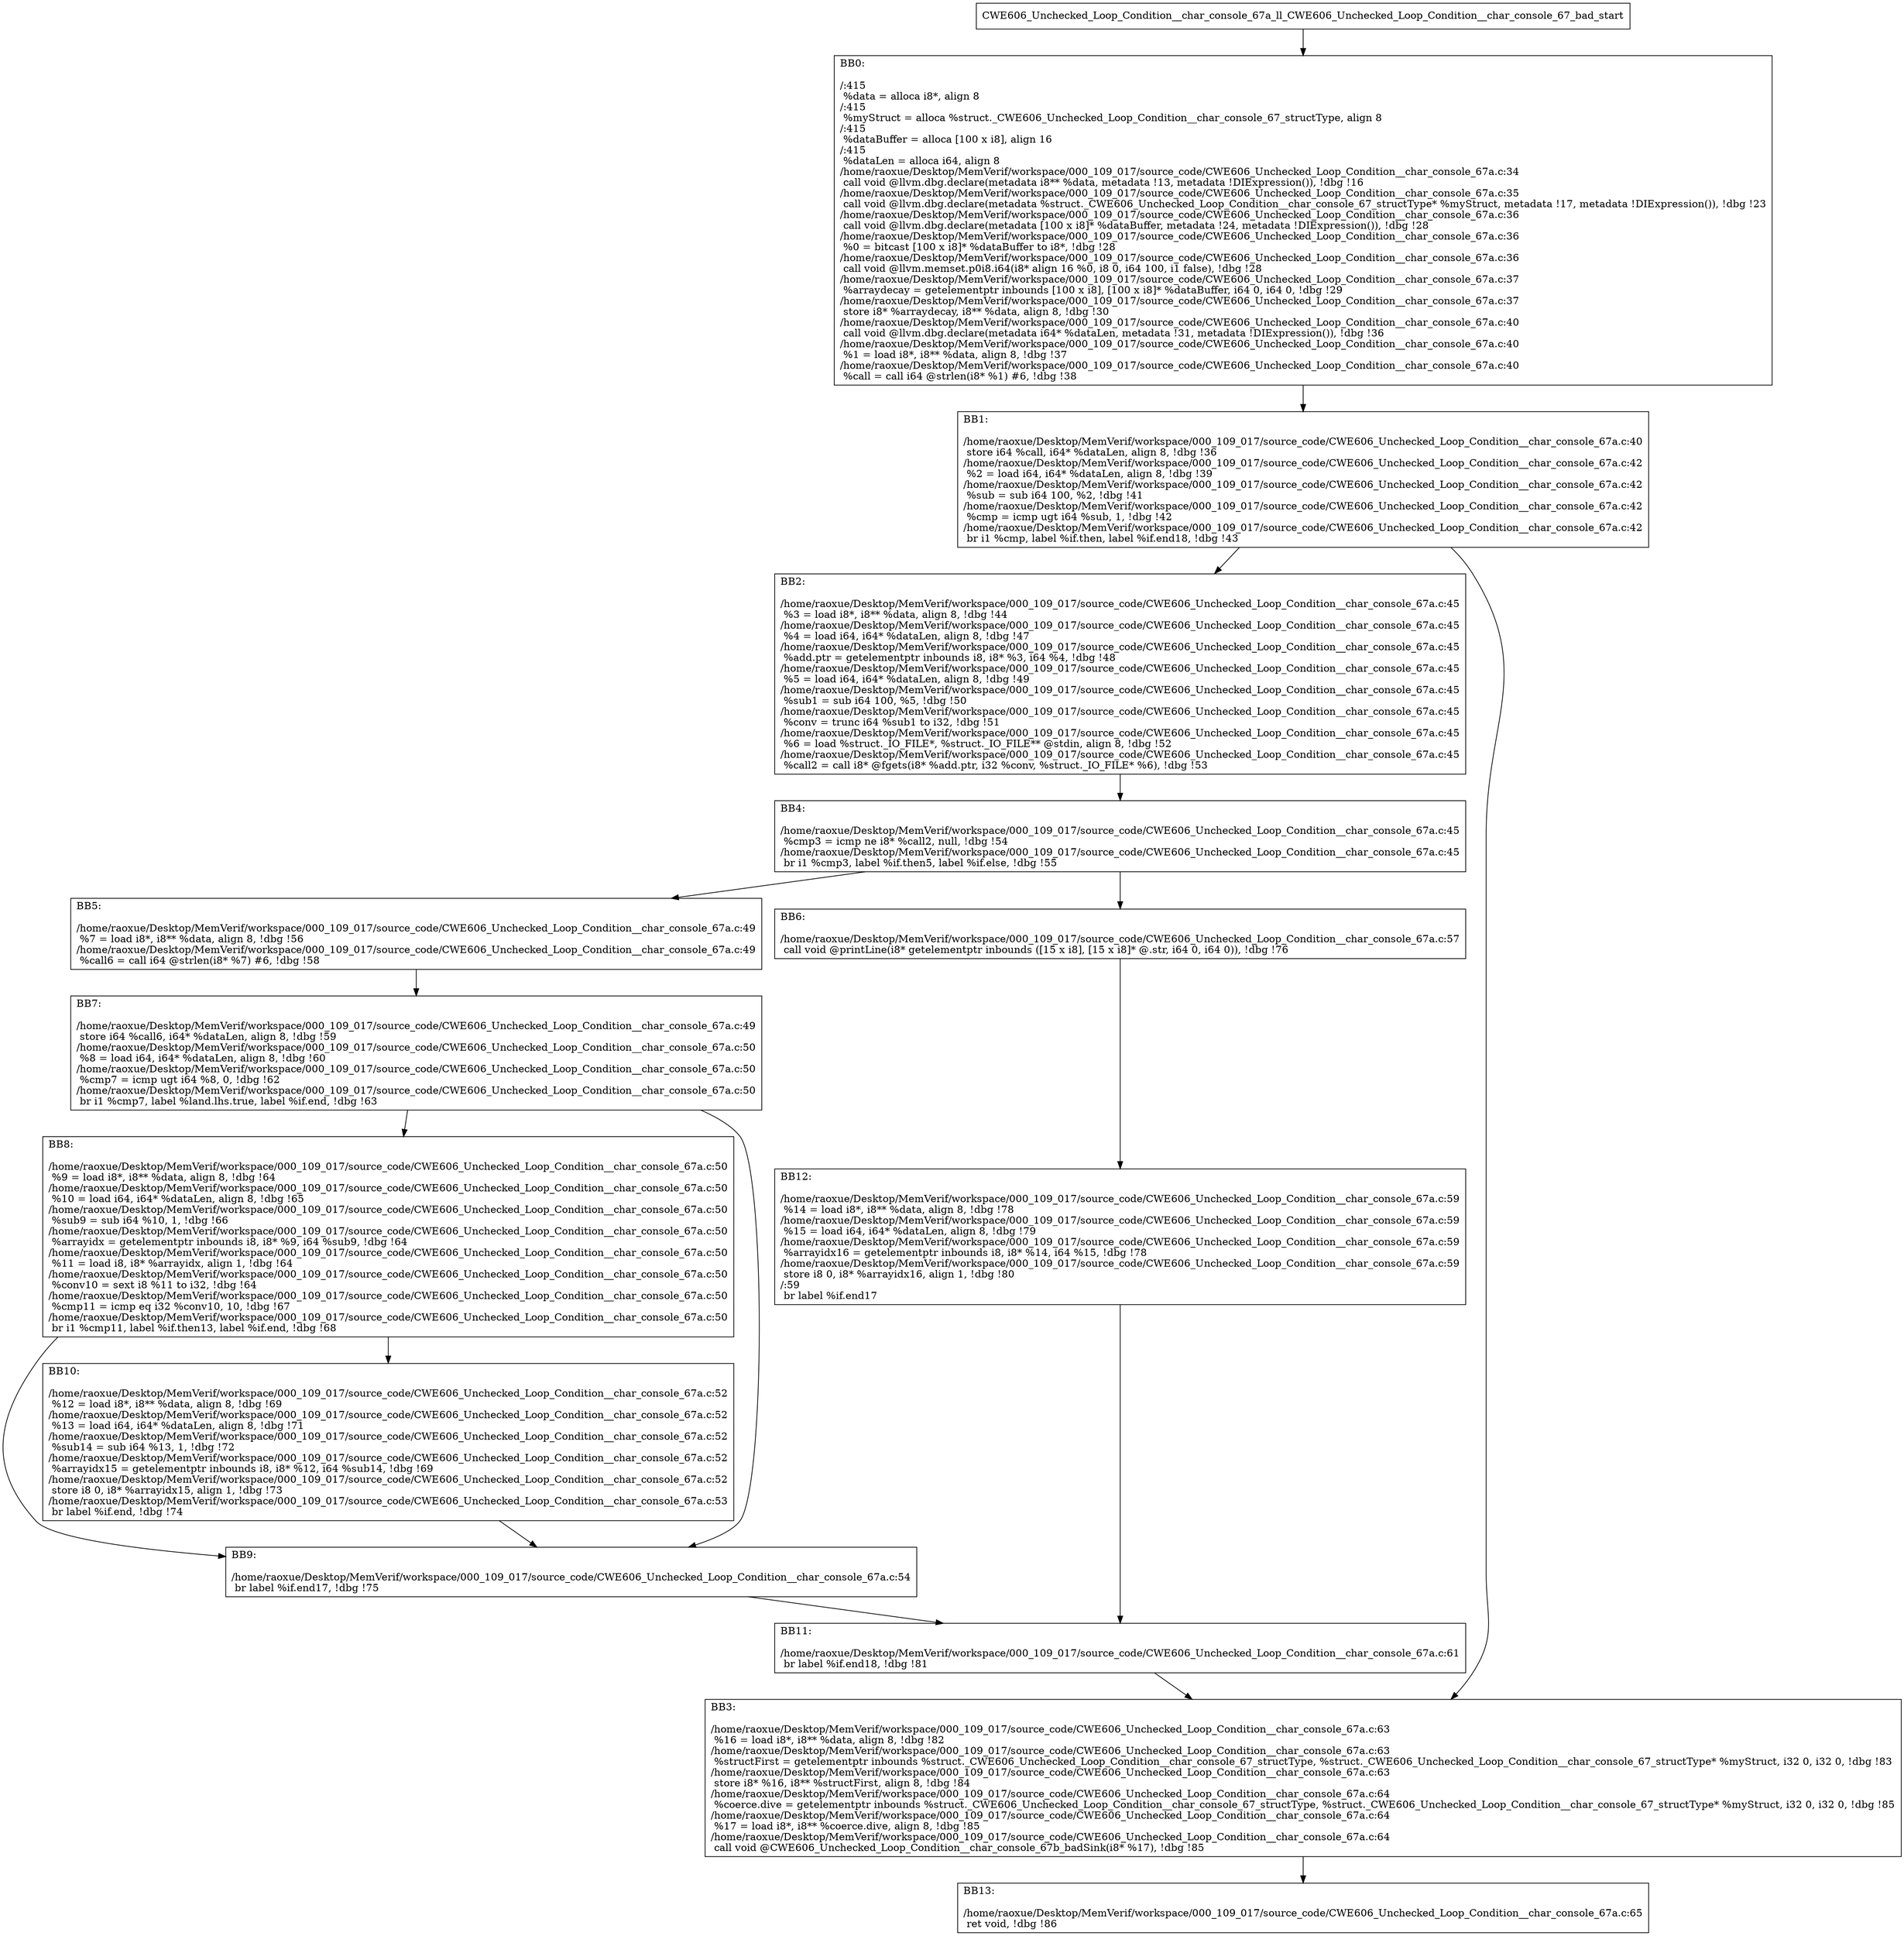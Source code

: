 digraph "CFG for'CWE606_Unchecked_Loop_Condition__char_console_67a_ll_CWE606_Unchecked_Loop_Condition__char_console_67_bad' function" {
	BBCWE606_Unchecked_Loop_Condition__char_console_67a_ll_CWE606_Unchecked_Loop_Condition__char_console_67_bad_start[shape=record,label="{CWE606_Unchecked_Loop_Condition__char_console_67a_ll_CWE606_Unchecked_Loop_Condition__char_console_67_bad_start}"];
	BBCWE606_Unchecked_Loop_Condition__char_console_67a_ll_CWE606_Unchecked_Loop_Condition__char_console_67_bad_start-> CWE606_Unchecked_Loop_Condition__char_console_67a_ll_CWE606_Unchecked_Loop_Condition__char_console_67_badBB0;
	CWE606_Unchecked_Loop_Condition__char_console_67a_ll_CWE606_Unchecked_Loop_Condition__char_console_67_badBB0 [shape=record, label="{BB0:\l\l/:415\l
  %data = alloca i8*, align 8\l
/:415\l
  %myStruct = alloca %struct._CWE606_Unchecked_Loop_Condition__char_console_67_structType, align 8\l
/:415\l
  %dataBuffer = alloca [100 x i8], align 16\l
/:415\l
  %dataLen = alloca i64, align 8\l
/home/raoxue/Desktop/MemVerif/workspace/000_109_017/source_code/CWE606_Unchecked_Loop_Condition__char_console_67a.c:34\l
  call void @llvm.dbg.declare(metadata i8** %data, metadata !13, metadata !DIExpression()), !dbg !16\l
/home/raoxue/Desktop/MemVerif/workspace/000_109_017/source_code/CWE606_Unchecked_Loop_Condition__char_console_67a.c:35\l
  call void @llvm.dbg.declare(metadata %struct._CWE606_Unchecked_Loop_Condition__char_console_67_structType* %myStruct, metadata !17, metadata !DIExpression()), !dbg !23\l
/home/raoxue/Desktop/MemVerif/workspace/000_109_017/source_code/CWE606_Unchecked_Loop_Condition__char_console_67a.c:36\l
  call void @llvm.dbg.declare(metadata [100 x i8]* %dataBuffer, metadata !24, metadata !DIExpression()), !dbg !28\l
/home/raoxue/Desktop/MemVerif/workspace/000_109_017/source_code/CWE606_Unchecked_Loop_Condition__char_console_67a.c:36\l
  %0 = bitcast [100 x i8]* %dataBuffer to i8*, !dbg !28\l
/home/raoxue/Desktop/MemVerif/workspace/000_109_017/source_code/CWE606_Unchecked_Loop_Condition__char_console_67a.c:36\l
  call void @llvm.memset.p0i8.i64(i8* align 16 %0, i8 0, i64 100, i1 false), !dbg !28\l
/home/raoxue/Desktop/MemVerif/workspace/000_109_017/source_code/CWE606_Unchecked_Loop_Condition__char_console_67a.c:37\l
  %arraydecay = getelementptr inbounds [100 x i8], [100 x i8]* %dataBuffer, i64 0, i64 0, !dbg !29\l
/home/raoxue/Desktop/MemVerif/workspace/000_109_017/source_code/CWE606_Unchecked_Loop_Condition__char_console_67a.c:37\l
  store i8* %arraydecay, i8** %data, align 8, !dbg !30\l
/home/raoxue/Desktop/MemVerif/workspace/000_109_017/source_code/CWE606_Unchecked_Loop_Condition__char_console_67a.c:40\l
  call void @llvm.dbg.declare(metadata i64* %dataLen, metadata !31, metadata !DIExpression()), !dbg !36\l
/home/raoxue/Desktop/MemVerif/workspace/000_109_017/source_code/CWE606_Unchecked_Loop_Condition__char_console_67a.c:40\l
  %1 = load i8*, i8** %data, align 8, !dbg !37\l
/home/raoxue/Desktop/MemVerif/workspace/000_109_017/source_code/CWE606_Unchecked_Loop_Condition__char_console_67a.c:40\l
  %call = call i64 @strlen(i8* %1) #6, !dbg !38\l
}"];
	CWE606_Unchecked_Loop_Condition__char_console_67a_ll_CWE606_Unchecked_Loop_Condition__char_console_67_badBB0-> CWE606_Unchecked_Loop_Condition__char_console_67a_ll_CWE606_Unchecked_Loop_Condition__char_console_67_badBB1;
	CWE606_Unchecked_Loop_Condition__char_console_67a_ll_CWE606_Unchecked_Loop_Condition__char_console_67_badBB1 [shape=record, label="{BB1:\l\l/home/raoxue/Desktop/MemVerif/workspace/000_109_017/source_code/CWE606_Unchecked_Loop_Condition__char_console_67a.c:40\l
  store i64 %call, i64* %dataLen, align 8, !dbg !36\l
/home/raoxue/Desktop/MemVerif/workspace/000_109_017/source_code/CWE606_Unchecked_Loop_Condition__char_console_67a.c:42\l
  %2 = load i64, i64* %dataLen, align 8, !dbg !39\l
/home/raoxue/Desktop/MemVerif/workspace/000_109_017/source_code/CWE606_Unchecked_Loop_Condition__char_console_67a.c:42\l
  %sub = sub i64 100, %2, !dbg !41\l
/home/raoxue/Desktop/MemVerif/workspace/000_109_017/source_code/CWE606_Unchecked_Loop_Condition__char_console_67a.c:42\l
  %cmp = icmp ugt i64 %sub, 1, !dbg !42\l
/home/raoxue/Desktop/MemVerif/workspace/000_109_017/source_code/CWE606_Unchecked_Loop_Condition__char_console_67a.c:42\l
  br i1 %cmp, label %if.then, label %if.end18, !dbg !43\l
}"];
	CWE606_Unchecked_Loop_Condition__char_console_67a_ll_CWE606_Unchecked_Loop_Condition__char_console_67_badBB1-> CWE606_Unchecked_Loop_Condition__char_console_67a_ll_CWE606_Unchecked_Loop_Condition__char_console_67_badBB2;
	CWE606_Unchecked_Loop_Condition__char_console_67a_ll_CWE606_Unchecked_Loop_Condition__char_console_67_badBB1-> CWE606_Unchecked_Loop_Condition__char_console_67a_ll_CWE606_Unchecked_Loop_Condition__char_console_67_badBB3;
	CWE606_Unchecked_Loop_Condition__char_console_67a_ll_CWE606_Unchecked_Loop_Condition__char_console_67_badBB2 [shape=record, label="{BB2:\l\l/home/raoxue/Desktop/MemVerif/workspace/000_109_017/source_code/CWE606_Unchecked_Loop_Condition__char_console_67a.c:45\l
  %3 = load i8*, i8** %data, align 8, !dbg !44\l
/home/raoxue/Desktop/MemVerif/workspace/000_109_017/source_code/CWE606_Unchecked_Loop_Condition__char_console_67a.c:45\l
  %4 = load i64, i64* %dataLen, align 8, !dbg !47\l
/home/raoxue/Desktop/MemVerif/workspace/000_109_017/source_code/CWE606_Unchecked_Loop_Condition__char_console_67a.c:45\l
  %add.ptr = getelementptr inbounds i8, i8* %3, i64 %4, !dbg !48\l
/home/raoxue/Desktop/MemVerif/workspace/000_109_017/source_code/CWE606_Unchecked_Loop_Condition__char_console_67a.c:45\l
  %5 = load i64, i64* %dataLen, align 8, !dbg !49\l
/home/raoxue/Desktop/MemVerif/workspace/000_109_017/source_code/CWE606_Unchecked_Loop_Condition__char_console_67a.c:45\l
  %sub1 = sub i64 100, %5, !dbg !50\l
/home/raoxue/Desktop/MemVerif/workspace/000_109_017/source_code/CWE606_Unchecked_Loop_Condition__char_console_67a.c:45\l
  %conv = trunc i64 %sub1 to i32, !dbg !51\l
/home/raoxue/Desktop/MemVerif/workspace/000_109_017/source_code/CWE606_Unchecked_Loop_Condition__char_console_67a.c:45\l
  %6 = load %struct._IO_FILE*, %struct._IO_FILE** @stdin, align 8, !dbg !52\l
/home/raoxue/Desktop/MemVerif/workspace/000_109_017/source_code/CWE606_Unchecked_Loop_Condition__char_console_67a.c:45\l
  %call2 = call i8* @fgets(i8* %add.ptr, i32 %conv, %struct._IO_FILE* %6), !dbg !53\l
}"];
	CWE606_Unchecked_Loop_Condition__char_console_67a_ll_CWE606_Unchecked_Loop_Condition__char_console_67_badBB2-> CWE606_Unchecked_Loop_Condition__char_console_67a_ll_CWE606_Unchecked_Loop_Condition__char_console_67_badBB4;
	CWE606_Unchecked_Loop_Condition__char_console_67a_ll_CWE606_Unchecked_Loop_Condition__char_console_67_badBB4 [shape=record, label="{BB4:\l\l/home/raoxue/Desktop/MemVerif/workspace/000_109_017/source_code/CWE606_Unchecked_Loop_Condition__char_console_67a.c:45\l
  %cmp3 = icmp ne i8* %call2, null, !dbg !54\l
/home/raoxue/Desktop/MemVerif/workspace/000_109_017/source_code/CWE606_Unchecked_Loop_Condition__char_console_67a.c:45\l
  br i1 %cmp3, label %if.then5, label %if.else, !dbg !55\l
}"];
	CWE606_Unchecked_Loop_Condition__char_console_67a_ll_CWE606_Unchecked_Loop_Condition__char_console_67_badBB4-> CWE606_Unchecked_Loop_Condition__char_console_67a_ll_CWE606_Unchecked_Loop_Condition__char_console_67_badBB5;
	CWE606_Unchecked_Loop_Condition__char_console_67a_ll_CWE606_Unchecked_Loop_Condition__char_console_67_badBB4-> CWE606_Unchecked_Loop_Condition__char_console_67a_ll_CWE606_Unchecked_Loop_Condition__char_console_67_badBB6;
	CWE606_Unchecked_Loop_Condition__char_console_67a_ll_CWE606_Unchecked_Loop_Condition__char_console_67_badBB5 [shape=record, label="{BB5:\l\l/home/raoxue/Desktop/MemVerif/workspace/000_109_017/source_code/CWE606_Unchecked_Loop_Condition__char_console_67a.c:49\l
  %7 = load i8*, i8** %data, align 8, !dbg !56\l
/home/raoxue/Desktop/MemVerif/workspace/000_109_017/source_code/CWE606_Unchecked_Loop_Condition__char_console_67a.c:49\l
  %call6 = call i64 @strlen(i8* %7) #6, !dbg !58\l
}"];
	CWE606_Unchecked_Loop_Condition__char_console_67a_ll_CWE606_Unchecked_Loop_Condition__char_console_67_badBB5-> CWE606_Unchecked_Loop_Condition__char_console_67a_ll_CWE606_Unchecked_Loop_Condition__char_console_67_badBB7;
	CWE606_Unchecked_Loop_Condition__char_console_67a_ll_CWE606_Unchecked_Loop_Condition__char_console_67_badBB7 [shape=record, label="{BB7:\l\l/home/raoxue/Desktop/MemVerif/workspace/000_109_017/source_code/CWE606_Unchecked_Loop_Condition__char_console_67a.c:49\l
  store i64 %call6, i64* %dataLen, align 8, !dbg !59\l
/home/raoxue/Desktop/MemVerif/workspace/000_109_017/source_code/CWE606_Unchecked_Loop_Condition__char_console_67a.c:50\l
  %8 = load i64, i64* %dataLen, align 8, !dbg !60\l
/home/raoxue/Desktop/MemVerif/workspace/000_109_017/source_code/CWE606_Unchecked_Loop_Condition__char_console_67a.c:50\l
  %cmp7 = icmp ugt i64 %8, 0, !dbg !62\l
/home/raoxue/Desktop/MemVerif/workspace/000_109_017/source_code/CWE606_Unchecked_Loop_Condition__char_console_67a.c:50\l
  br i1 %cmp7, label %land.lhs.true, label %if.end, !dbg !63\l
}"];
	CWE606_Unchecked_Loop_Condition__char_console_67a_ll_CWE606_Unchecked_Loop_Condition__char_console_67_badBB7-> CWE606_Unchecked_Loop_Condition__char_console_67a_ll_CWE606_Unchecked_Loop_Condition__char_console_67_badBB8;
	CWE606_Unchecked_Loop_Condition__char_console_67a_ll_CWE606_Unchecked_Loop_Condition__char_console_67_badBB7-> CWE606_Unchecked_Loop_Condition__char_console_67a_ll_CWE606_Unchecked_Loop_Condition__char_console_67_badBB9;
	CWE606_Unchecked_Loop_Condition__char_console_67a_ll_CWE606_Unchecked_Loop_Condition__char_console_67_badBB8 [shape=record, label="{BB8:\l\l/home/raoxue/Desktop/MemVerif/workspace/000_109_017/source_code/CWE606_Unchecked_Loop_Condition__char_console_67a.c:50\l
  %9 = load i8*, i8** %data, align 8, !dbg !64\l
/home/raoxue/Desktop/MemVerif/workspace/000_109_017/source_code/CWE606_Unchecked_Loop_Condition__char_console_67a.c:50\l
  %10 = load i64, i64* %dataLen, align 8, !dbg !65\l
/home/raoxue/Desktop/MemVerif/workspace/000_109_017/source_code/CWE606_Unchecked_Loop_Condition__char_console_67a.c:50\l
  %sub9 = sub i64 %10, 1, !dbg !66\l
/home/raoxue/Desktop/MemVerif/workspace/000_109_017/source_code/CWE606_Unchecked_Loop_Condition__char_console_67a.c:50\l
  %arrayidx = getelementptr inbounds i8, i8* %9, i64 %sub9, !dbg !64\l
/home/raoxue/Desktop/MemVerif/workspace/000_109_017/source_code/CWE606_Unchecked_Loop_Condition__char_console_67a.c:50\l
  %11 = load i8, i8* %arrayidx, align 1, !dbg !64\l
/home/raoxue/Desktop/MemVerif/workspace/000_109_017/source_code/CWE606_Unchecked_Loop_Condition__char_console_67a.c:50\l
  %conv10 = sext i8 %11 to i32, !dbg !64\l
/home/raoxue/Desktop/MemVerif/workspace/000_109_017/source_code/CWE606_Unchecked_Loop_Condition__char_console_67a.c:50\l
  %cmp11 = icmp eq i32 %conv10, 10, !dbg !67\l
/home/raoxue/Desktop/MemVerif/workspace/000_109_017/source_code/CWE606_Unchecked_Loop_Condition__char_console_67a.c:50\l
  br i1 %cmp11, label %if.then13, label %if.end, !dbg !68\l
}"];
	CWE606_Unchecked_Loop_Condition__char_console_67a_ll_CWE606_Unchecked_Loop_Condition__char_console_67_badBB8-> CWE606_Unchecked_Loop_Condition__char_console_67a_ll_CWE606_Unchecked_Loop_Condition__char_console_67_badBB10;
	CWE606_Unchecked_Loop_Condition__char_console_67a_ll_CWE606_Unchecked_Loop_Condition__char_console_67_badBB8-> CWE606_Unchecked_Loop_Condition__char_console_67a_ll_CWE606_Unchecked_Loop_Condition__char_console_67_badBB9;
	CWE606_Unchecked_Loop_Condition__char_console_67a_ll_CWE606_Unchecked_Loop_Condition__char_console_67_badBB10 [shape=record, label="{BB10:\l\l/home/raoxue/Desktop/MemVerif/workspace/000_109_017/source_code/CWE606_Unchecked_Loop_Condition__char_console_67a.c:52\l
  %12 = load i8*, i8** %data, align 8, !dbg !69\l
/home/raoxue/Desktop/MemVerif/workspace/000_109_017/source_code/CWE606_Unchecked_Loop_Condition__char_console_67a.c:52\l
  %13 = load i64, i64* %dataLen, align 8, !dbg !71\l
/home/raoxue/Desktop/MemVerif/workspace/000_109_017/source_code/CWE606_Unchecked_Loop_Condition__char_console_67a.c:52\l
  %sub14 = sub i64 %13, 1, !dbg !72\l
/home/raoxue/Desktop/MemVerif/workspace/000_109_017/source_code/CWE606_Unchecked_Loop_Condition__char_console_67a.c:52\l
  %arrayidx15 = getelementptr inbounds i8, i8* %12, i64 %sub14, !dbg !69\l
/home/raoxue/Desktop/MemVerif/workspace/000_109_017/source_code/CWE606_Unchecked_Loop_Condition__char_console_67a.c:52\l
  store i8 0, i8* %arrayidx15, align 1, !dbg !73\l
/home/raoxue/Desktop/MemVerif/workspace/000_109_017/source_code/CWE606_Unchecked_Loop_Condition__char_console_67a.c:53\l
  br label %if.end, !dbg !74\l
}"];
	CWE606_Unchecked_Loop_Condition__char_console_67a_ll_CWE606_Unchecked_Loop_Condition__char_console_67_badBB10-> CWE606_Unchecked_Loop_Condition__char_console_67a_ll_CWE606_Unchecked_Loop_Condition__char_console_67_badBB9;
	CWE606_Unchecked_Loop_Condition__char_console_67a_ll_CWE606_Unchecked_Loop_Condition__char_console_67_badBB9 [shape=record, label="{BB9:\l\l/home/raoxue/Desktop/MemVerif/workspace/000_109_017/source_code/CWE606_Unchecked_Loop_Condition__char_console_67a.c:54\l
  br label %if.end17, !dbg !75\l
}"];
	CWE606_Unchecked_Loop_Condition__char_console_67a_ll_CWE606_Unchecked_Loop_Condition__char_console_67_badBB9-> CWE606_Unchecked_Loop_Condition__char_console_67a_ll_CWE606_Unchecked_Loop_Condition__char_console_67_badBB11;
	CWE606_Unchecked_Loop_Condition__char_console_67a_ll_CWE606_Unchecked_Loop_Condition__char_console_67_badBB6 [shape=record, label="{BB6:\l\l/home/raoxue/Desktop/MemVerif/workspace/000_109_017/source_code/CWE606_Unchecked_Loop_Condition__char_console_67a.c:57\l
  call void @printLine(i8* getelementptr inbounds ([15 x i8], [15 x i8]* @.str, i64 0, i64 0)), !dbg !76\l
}"];
	CWE606_Unchecked_Loop_Condition__char_console_67a_ll_CWE606_Unchecked_Loop_Condition__char_console_67_badBB6-> CWE606_Unchecked_Loop_Condition__char_console_67a_ll_CWE606_Unchecked_Loop_Condition__char_console_67_badBB12;
	CWE606_Unchecked_Loop_Condition__char_console_67a_ll_CWE606_Unchecked_Loop_Condition__char_console_67_badBB12 [shape=record, label="{BB12:\l\l/home/raoxue/Desktop/MemVerif/workspace/000_109_017/source_code/CWE606_Unchecked_Loop_Condition__char_console_67a.c:59\l
  %14 = load i8*, i8** %data, align 8, !dbg !78\l
/home/raoxue/Desktop/MemVerif/workspace/000_109_017/source_code/CWE606_Unchecked_Loop_Condition__char_console_67a.c:59\l
  %15 = load i64, i64* %dataLen, align 8, !dbg !79\l
/home/raoxue/Desktop/MemVerif/workspace/000_109_017/source_code/CWE606_Unchecked_Loop_Condition__char_console_67a.c:59\l
  %arrayidx16 = getelementptr inbounds i8, i8* %14, i64 %15, !dbg !78\l
/home/raoxue/Desktop/MemVerif/workspace/000_109_017/source_code/CWE606_Unchecked_Loop_Condition__char_console_67a.c:59\l
  store i8 0, i8* %arrayidx16, align 1, !dbg !80\l
/:59\l
  br label %if.end17\l
}"];
	CWE606_Unchecked_Loop_Condition__char_console_67a_ll_CWE606_Unchecked_Loop_Condition__char_console_67_badBB12-> CWE606_Unchecked_Loop_Condition__char_console_67a_ll_CWE606_Unchecked_Loop_Condition__char_console_67_badBB11;
	CWE606_Unchecked_Loop_Condition__char_console_67a_ll_CWE606_Unchecked_Loop_Condition__char_console_67_badBB11 [shape=record, label="{BB11:\l\l/home/raoxue/Desktop/MemVerif/workspace/000_109_017/source_code/CWE606_Unchecked_Loop_Condition__char_console_67a.c:61\l
  br label %if.end18, !dbg !81\l
}"];
	CWE606_Unchecked_Loop_Condition__char_console_67a_ll_CWE606_Unchecked_Loop_Condition__char_console_67_badBB11-> CWE606_Unchecked_Loop_Condition__char_console_67a_ll_CWE606_Unchecked_Loop_Condition__char_console_67_badBB3;
	CWE606_Unchecked_Loop_Condition__char_console_67a_ll_CWE606_Unchecked_Loop_Condition__char_console_67_badBB3 [shape=record, label="{BB3:\l\l/home/raoxue/Desktop/MemVerif/workspace/000_109_017/source_code/CWE606_Unchecked_Loop_Condition__char_console_67a.c:63\l
  %16 = load i8*, i8** %data, align 8, !dbg !82\l
/home/raoxue/Desktop/MemVerif/workspace/000_109_017/source_code/CWE606_Unchecked_Loop_Condition__char_console_67a.c:63\l
  %structFirst = getelementptr inbounds %struct._CWE606_Unchecked_Loop_Condition__char_console_67_structType, %struct._CWE606_Unchecked_Loop_Condition__char_console_67_structType* %myStruct, i32 0, i32 0, !dbg !83\l
/home/raoxue/Desktop/MemVerif/workspace/000_109_017/source_code/CWE606_Unchecked_Loop_Condition__char_console_67a.c:63\l
  store i8* %16, i8** %structFirst, align 8, !dbg !84\l
/home/raoxue/Desktop/MemVerif/workspace/000_109_017/source_code/CWE606_Unchecked_Loop_Condition__char_console_67a.c:64\l
  %coerce.dive = getelementptr inbounds %struct._CWE606_Unchecked_Loop_Condition__char_console_67_structType, %struct._CWE606_Unchecked_Loop_Condition__char_console_67_structType* %myStruct, i32 0, i32 0, !dbg !85\l
/home/raoxue/Desktop/MemVerif/workspace/000_109_017/source_code/CWE606_Unchecked_Loop_Condition__char_console_67a.c:64\l
  %17 = load i8*, i8** %coerce.dive, align 8, !dbg !85\l
/home/raoxue/Desktop/MemVerif/workspace/000_109_017/source_code/CWE606_Unchecked_Loop_Condition__char_console_67a.c:64\l
  call void @CWE606_Unchecked_Loop_Condition__char_console_67b_badSink(i8* %17), !dbg !85\l
}"];
	CWE606_Unchecked_Loop_Condition__char_console_67a_ll_CWE606_Unchecked_Loop_Condition__char_console_67_badBB3-> CWE606_Unchecked_Loop_Condition__char_console_67a_ll_CWE606_Unchecked_Loop_Condition__char_console_67_badBB13;
	CWE606_Unchecked_Loop_Condition__char_console_67a_ll_CWE606_Unchecked_Loop_Condition__char_console_67_badBB13 [shape=record, label="{BB13:\l\l/home/raoxue/Desktop/MemVerif/workspace/000_109_017/source_code/CWE606_Unchecked_Loop_Condition__char_console_67a.c:65\l
  ret void, !dbg !86\l
}"];
}
